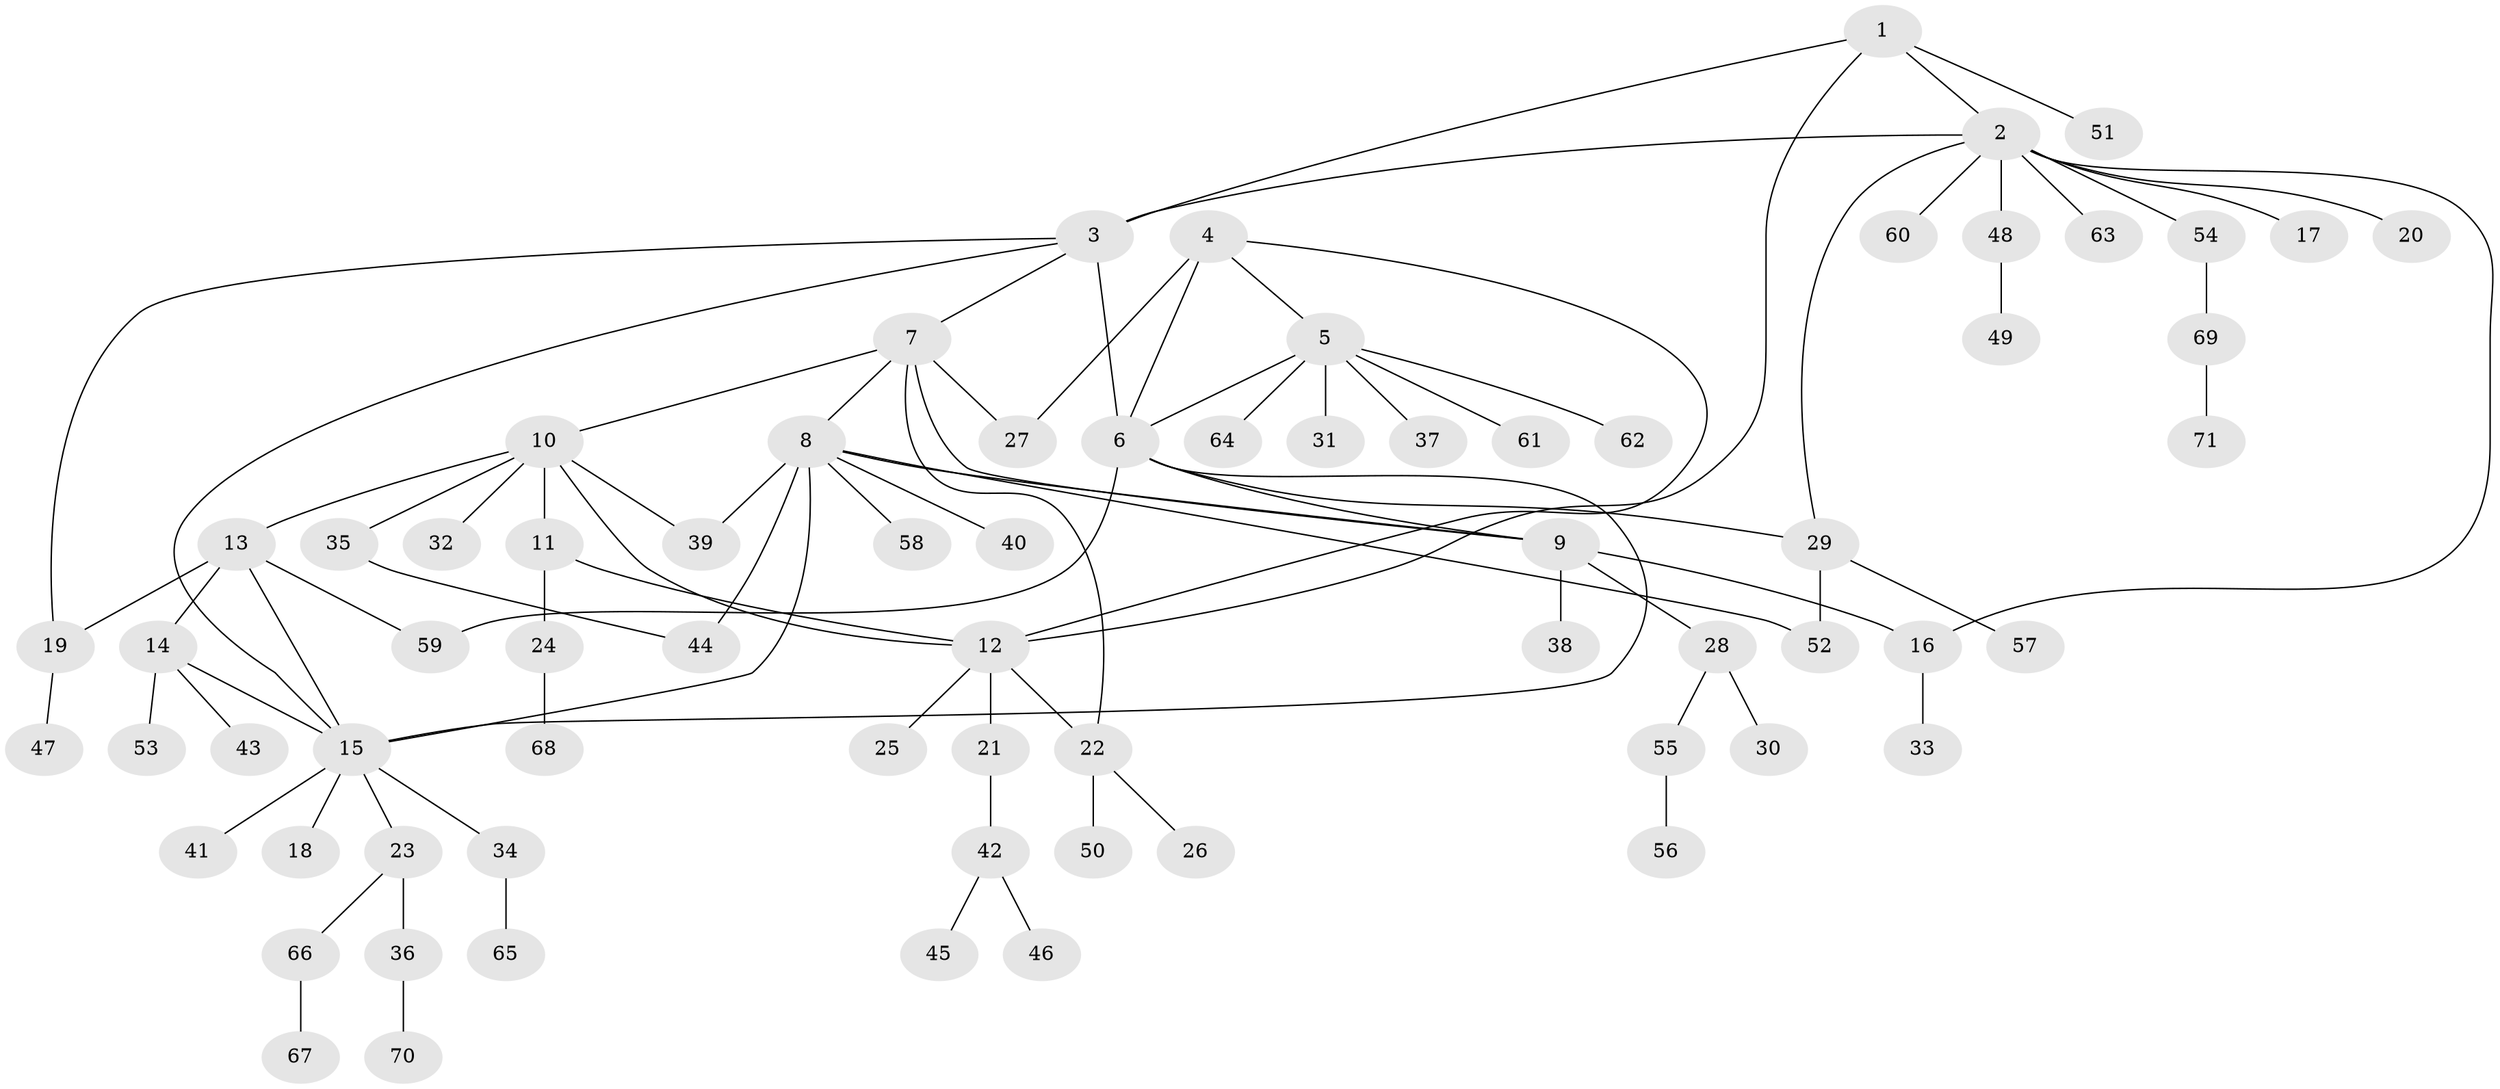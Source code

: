 // Generated by graph-tools (version 1.1) at 2025/15/03/09/25 04:15:55]
// undirected, 71 vertices, 90 edges
graph export_dot {
graph [start="1"]
  node [color=gray90,style=filled];
  1;
  2;
  3;
  4;
  5;
  6;
  7;
  8;
  9;
  10;
  11;
  12;
  13;
  14;
  15;
  16;
  17;
  18;
  19;
  20;
  21;
  22;
  23;
  24;
  25;
  26;
  27;
  28;
  29;
  30;
  31;
  32;
  33;
  34;
  35;
  36;
  37;
  38;
  39;
  40;
  41;
  42;
  43;
  44;
  45;
  46;
  47;
  48;
  49;
  50;
  51;
  52;
  53;
  54;
  55;
  56;
  57;
  58;
  59;
  60;
  61;
  62;
  63;
  64;
  65;
  66;
  67;
  68;
  69;
  70;
  71;
  1 -- 2;
  1 -- 3;
  1 -- 12;
  1 -- 51;
  2 -- 3;
  2 -- 16;
  2 -- 17;
  2 -- 20;
  2 -- 29;
  2 -- 48;
  2 -- 54;
  2 -- 60;
  2 -- 63;
  3 -- 6;
  3 -- 7;
  3 -- 15;
  3 -- 19;
  4 -- 5;
  4 -- 6;
  4 -- 12;
  4 -- 27;
  5 -- 6;
  5 -- 31;
  5 -- 37;
  5 -- 61;
  5 -- 62;
  5 -- 64;
  6 -- 9;
  6 -- 15;
  6 -- 29;
  6 -- 59;
  7 -- 8;
  7 -- 9;
  7 -- 10;
  7 -- 22;
  7 -- 27;
  8 -- 9;
  8 -- 15;
  8 -- 39;
  8 -- 40;
  8 -- 44;
  8 -- 52;
  8 -- 58;
  9 -- 16;
  9 -- 28;
  9 -- 38;
  10 -- 11;
  10 -- 12;
  10 -- 13;
  10 -- 32;
  10 -- 35;
  10 -- 39;
  11 -- 12;
  11 -- 24;
  12 -- 21;
  12 -- 22;
  12 -- 25;
  13 -- 14;
  13 -- 15;
  13 -- 19;
  13 -- 59;
  14 -- 15;
  14 -- 43;
  14 -- 53;
  15 -- 18;
  15 -- 23;
  15 -- 34;
  15 -- 41;
  16 -- 33;
  19 -- 47;
  21 -- 42;
  22 -- 26;
  22 -- 50;
  23 -- 36;
  23 -- 66;
  24 -- 68;
  28 -- 30;
  28 -- 55;
  29 -- 52;
  29 -- 57;
  34 -- 65;
  35 -- 44;
  36 -- 70;
  42 -- 45;
  42 -- 46;
  48 -- 49;
  54 -- 69;
  55 -- 56;
  66 -- 67;
  69 -- 71;
}
